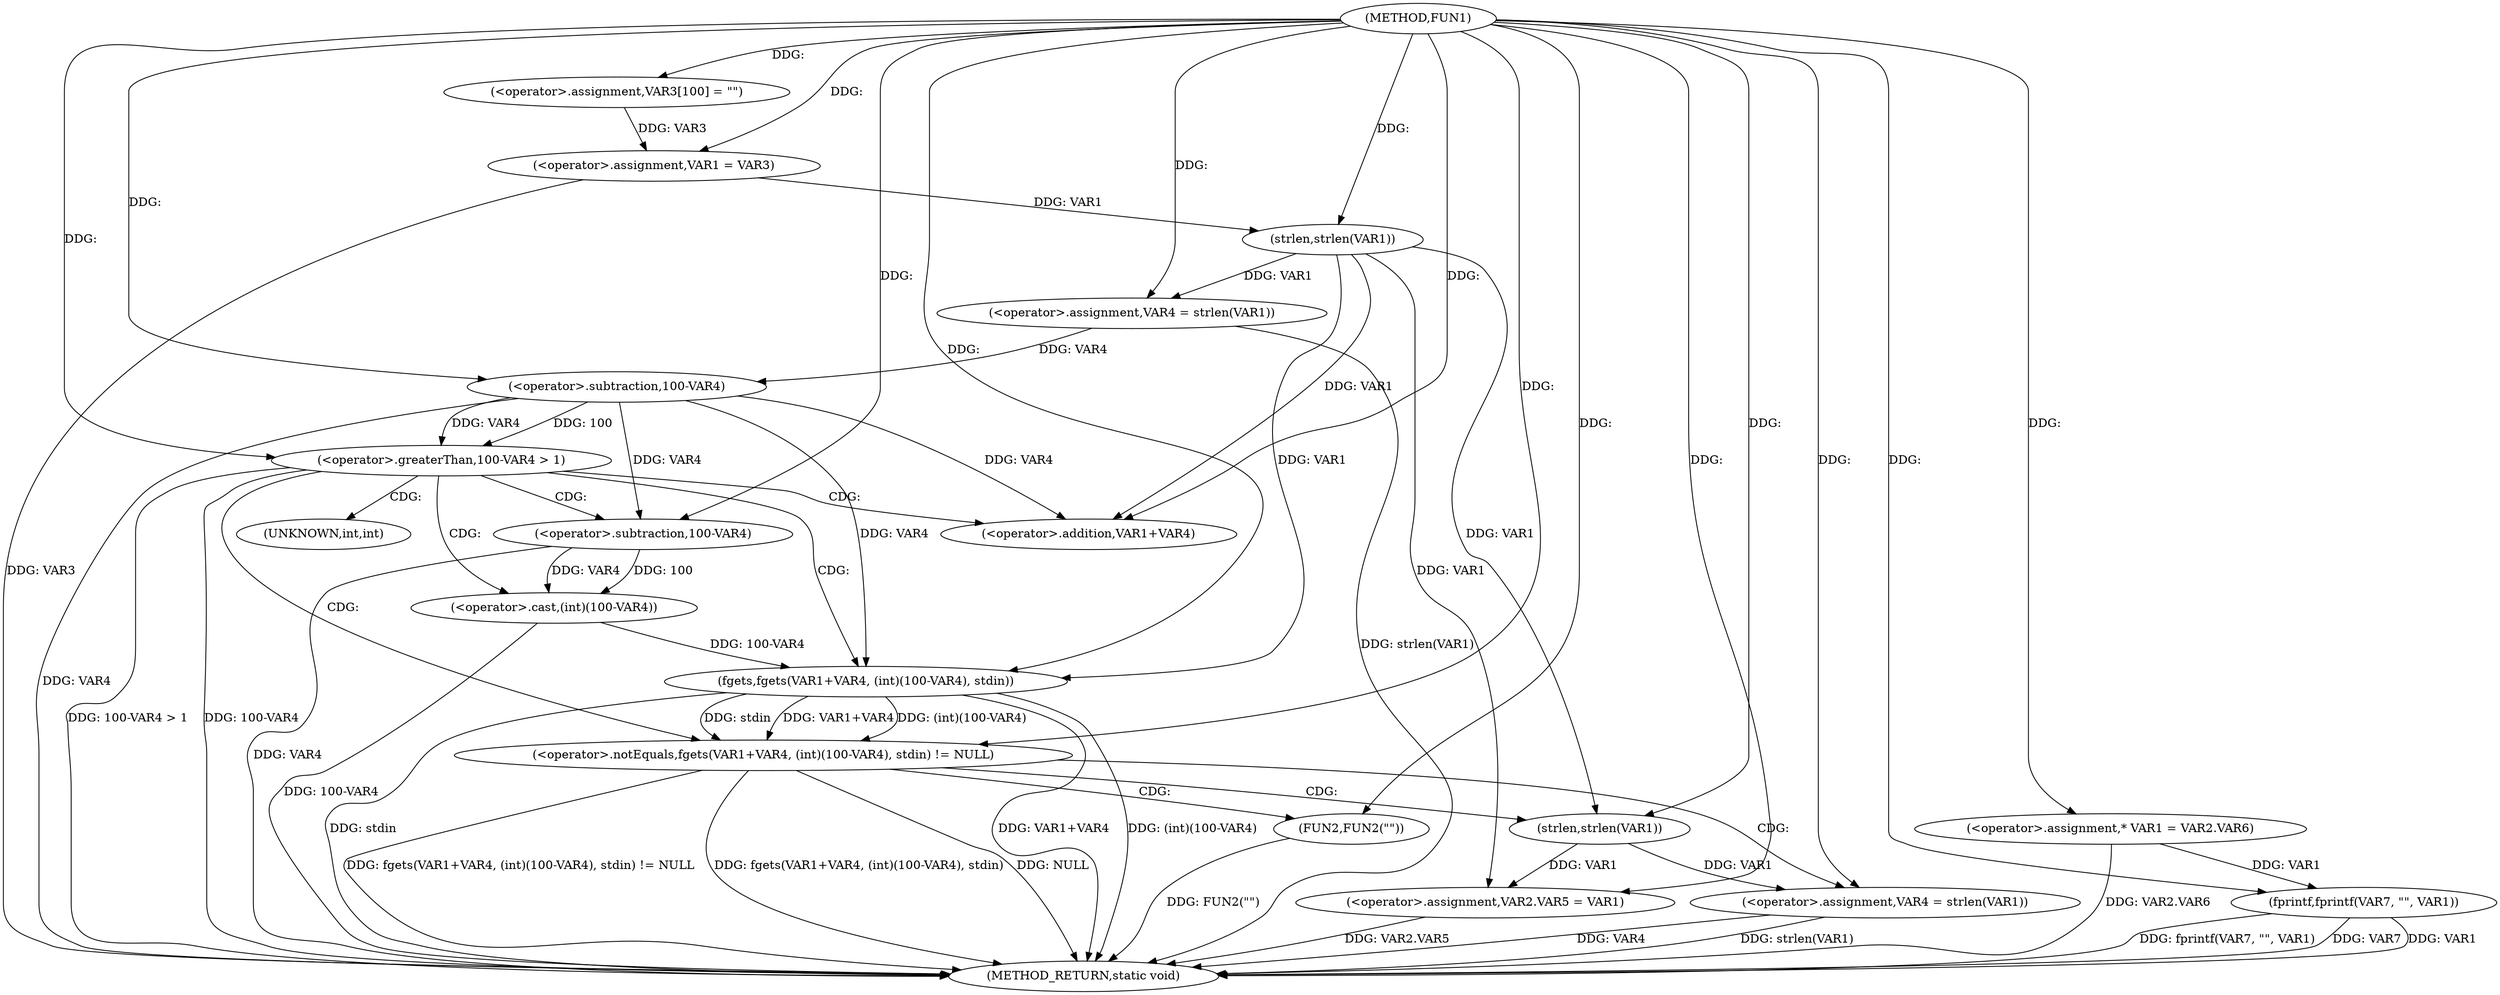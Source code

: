 digraph FUN1 {  
"1000100" [label = "(METHOD,FUN1)" ]
"1000163" [label = "(METHOD_RETURN,static void)" ]
"1000105" [label = "(<operator>.assignment,VAR3[100] = \"\")" ]
"1000108" [label = "(<operator>.assignment,VAR1 = VAR3)" ]
"1000113" [label = "(<operator>.assignment,VAR4 = strlen(VAR1))" ]
"1000115" [label = "(strlen,strlen(VAR1))" ]
"1000118" [label = "(<operator>.greaterThan,100-VAR4 > 1)" ]
"1000119" [label = "(<operator>.subtraction,100-VAR4)" ]
"1000125" [label = "(<operator>.notEquals,fgets(VAR1+VAR4, (int)(100-VAR4), stdin) != NULL)" ]
"1000126" [label = "(fgets,fgets(VAR1+VAR4, (int)(100-VAR4), stdin))" ]
"1000127" [label = "(<operator>.addition,VAR1+VAR4)" ]
"1000130" [label = "(<operator>.cast,(int)(100-VAR4))" ]
"1000132" [label = "(<operator>.subtraction,100-VAR4)" ]
"1000138" [label = "(<operator>.assignment,VAR4 = strlen(VAR1))" ]
"1000140" [label = "(strlen,strlen(VAR1))" ]
"1000145" [label = "(FUN2,FUN2(\"\"))" ]
"1000147" [label = "(<operator>.assignment,VAR2.VAR5 = VAR1)" ]
"1000154" [label = "(<operator>.assignment,* VAR1 = VAR2.VAR6)" ]
"1000159" [label = "(fprintf,fprintf(VAR7, \"\", VAR1))" ]
"1000131" [label = "(UNKNOWN,int,int)" ]
  "1000159" -> "1000163"  [ label = "DDG: fprintf(VAR7, \"\", VAR1)"] 
  "1000125" -> "1000163"  [ label = "DDG: fgets(VAR1+VAR4, (int)(100-VAR4), stdin) != NULL"] 
  "1000159" -> "1000163"  [ label = "DDG: VAR7"] 
  "1000138" -> "1000163"  [ label = "DDG: strlen(VAR1)"] 
  "1000132" -> "1000163"  [ label = "DDG: VAR4"] 
  "1000147" -> "1000163"  [ label = "DDG: VAR2.VAR5"] 
  "1000126" -> "1000163"  [ label = "DDG: VAR1+VAR4"] 
  "1000118" -> "1000163"  [ label = "DDG: 100-VAR4 > 1"] 
  "1000118" -> "1000163"  [ label = "DDG: 100-VAR4"] 
  "1000159" -> "1000163"  [ label = "DDG: VAR1"] 
  "1000126" -> "1000163"  [ label = "DDG: (int)(100-VAR4)"] 
  "1000125" -> "1000163"  [ label = "DDG: fgets(VAR1+VAR4, (int)(100-VAR4), stdin)"] 
  "1000130" -> "1000163"  [ label = "DDG: 100-VAR4"] 
  "1000138" -> "1000163"  [ label = "DDG: VAR4"] 
  "1000113" -> "1000163"  [ label = "DDG: strlen(VAR1)"] 
  "1000119" -> "1000163"  [ label = "DDG: VAR4"] 
  "1000126" -> "1000163"  [ label = "DDG: stdin"] 
  "1000108" -> "1000163"  [ label = "DDG: VAR3"] 
  "1000125" -> "1000163"  [ label = "DDG: NULL"] 
  "1000145" -> "1000163"  [ label = "DDG: FUN2(\"\")"] 
  "1000154" -> "1000163"  [ label = "DDG: VAR2.VAR6"] 
  "1000100" -> "1000105"  [ label = "DDG: "] 
  "1000105" -> "1000108"  [ label = "DDG: VAR3"] 
  "1000100" -> "1000108"  [ label = "DDG: "] 
  "1000115" -> "1000113"  [ label = "DDG: VAR1"] 
  "1000100" -> "1000113"  [ label = "DDG: "] 
  "1000108" -> "1000115"  [ label = "DDG: VAR1"] 
  "1000100" -> "1000115"  [ label = "DDG: "] 
  "1000119" -> "1000118"  [ label = "DDG: 100"] 
  "1000119" -> "1000118"  [ label = "DDG: VAR4"] 
  "1000100" -> "1000119"  [ label = "DDG: "] 
  "1000113" -> "1000119"  [ label = "DDG: VAR4"] 
  "1000100" -> "1000118"  [ label = "DDG: "] 
  "1000126" -> "1000125"  [ label = "DDG: VAR1+VAR4"] 
  "1000126" -> "1000125"  [ label = "DDG: (int)(100-VAR4)"] 
  "1000126" -> "1000125"  [ label = "DDG: stdin"] 
  "1000115" -> "1000126"  [ label = "DDG: VAR1"] 
  "1000100" -> "1000126"  [ label = "DDG: "] 
  "1000119" -> "1000126"  [ label = "DDG: VAR4"] 
  "1000115" -> "1000127"  [ label = "DDG: VAR1"] 
  "1000100" -> "1000127"  [ label = "DDG: "] 
  "1000119" -> "1000127"  [ label = "DDG: VAR4"] 
  "1000130" -> "1000126"  [ label = "DDG: 100-VAR4"] 
  "1000132" -> "1000130"  [ label = "DDG: 100"] 
  "1000132" -> "1000130"  [ label = "DDG: VAR4"] 
  "1000100" -> "1000132"  [ label = "DDG: "] 
  "1000119" -> "1000132"  [ label = "DDG: VAR4"] 
  "1000100" -> "1000125"  [ label = "DDG: "] 
  "1000140" -> "1000138"  [ label = "DDG: VAR1"] 
  "1000100" -> "1000138"  [ label = "DDG: "] 
  "1000100" -> "1000140"  [ label = "DDG: "] 
  "1000115" -> "1000140"  [ label = "DDG: VAR1"] 
  "1000100" -> "1000145"  [ label = "DDG: "] 
  "1000140" -> "1000147"  [ label = "DDG: VAR1"] 
  "1000115" -> "1000147"  [ label = "DDG: VAR1"] 
  "1000100" -> "1000147"  [ label = "DDG: "] 
  "1000100" -> "1000154"  [ label = "DDG: "] 
  "1000100" -> "1000159"  [ label = "DDG: "] 
  "1000154" -> "1000159"  [ label = "DDG: VAR1"] 
  "1000118" -> "1000132"  [ label = "CDG: "] 
  "1000118" -> "1000125"  [ label = "CDG: "] 
  "1000118" -> "1000130"  [ label = "CDG: "] 
  "1000118" -> "1000131"  [ label = "CDG: "] 
  "1000118" -> "1000127"  [ label = "CDG: "] 
  "1000118" -> "1000126"  [ label = "CDG: "] 
  "1000125" -> "1000145"  [ label = "CDG: "] 
  "1000125" -> "1000140"  [ label = "CDG: "] 
  "1000125" -> "1000138"  [ label = "CDG: "] 
}
